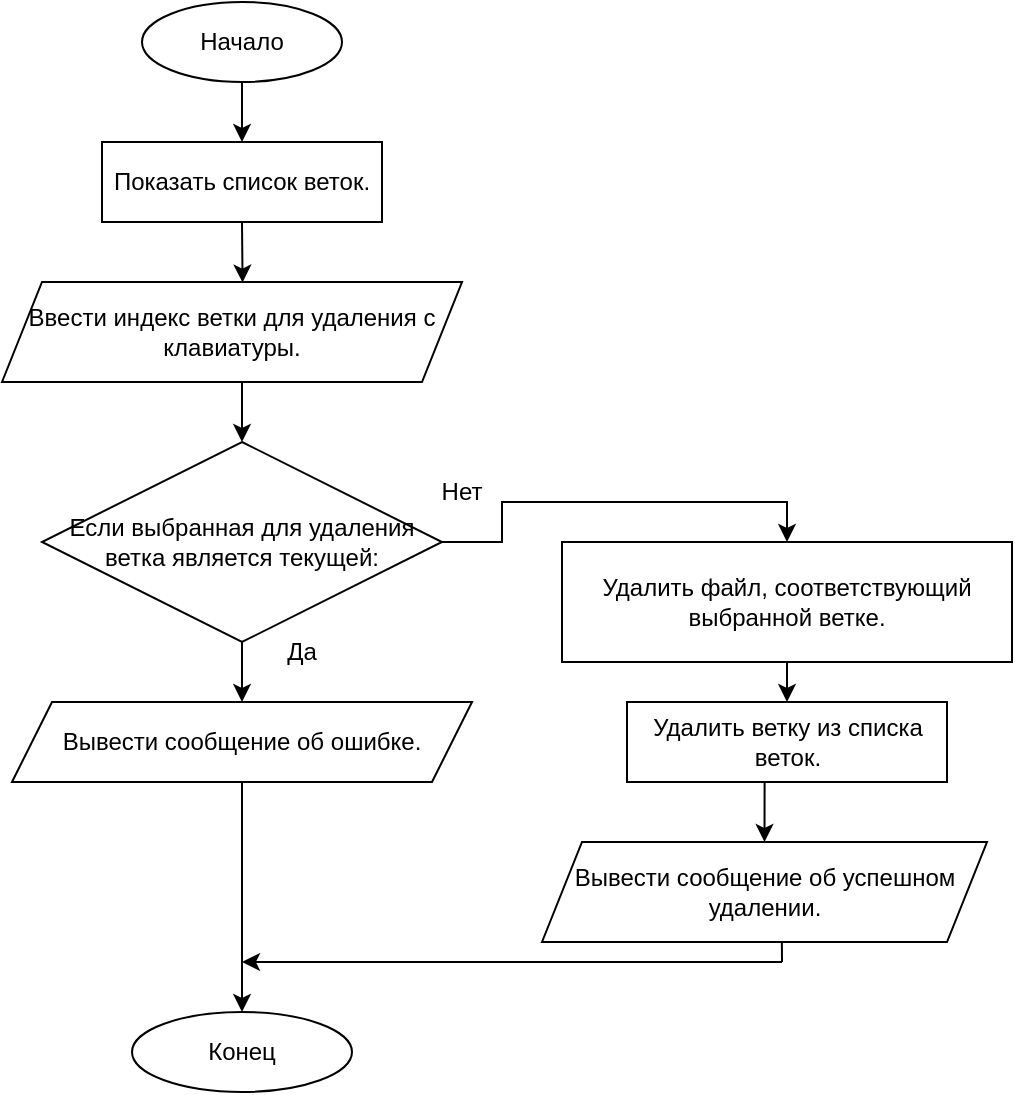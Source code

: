 <mxfile version="15.9.6" type="device"><diagram id="on4myT2PAxAFU7VEWsu_" name="Page-1"><mxGraphModel dx="813" dy="447" grid="1" gridSize="10" guides="1" tooltips="1" connect="1" arrows="1" fold="1" page="1" pageScale="1" pageWidth="827" pageHeight="1169" math="0" shadow="0"><root><mxCell id="0"/><mxCell id="1" parent="0"/><mxCell id="3Kn9PXW6wKJ9Fj8sOCaQ-5" style="edgeStyle=orthogonalEdgeStyle;rounded=0;orthogonalLoop=1;jettySize=auto;html=1;exitX=0.5;exitY=1;exitDx=0;exitDy=0;entryX=0.5;entryY=0;entryDx=0;entryDy=0;" parent="1" source="H6q0QQlhdc3PQfMeB24T-1" target="H6q0QQlhdc3PQfMeB24T-3" edge="1"><mxGeometry relative="1" as="geometry"/></mxCell><mxCell id="H6q0QQlhdc3PQfMeB24T-1" value="Начало" style="ellipse;whiteSpace=wrap;html=1;" parent="1" vertex="1"><mxGeometry x="350" y="80" width="100" height="40" as="geometry"/></mxCell><mxCell id="H6q0QQlhdc3PQfMeB24T-2" value="Конец" style="ellipse;whiteSpace=wrap;html=1;" parent="1" vertex="1"><mxGeometry x="345" y="585" width="110" height="40" as="geometry"/></mxCell><mxCell id="3Kn9PXW6wKJ9Fj8sOCaQ-6" style="edgeStyle=orthogonalEdgeStyle;rounded=0;orthogonalLoop=1;jettySize=auto;html=1;exitX=0.5;exitY=1;exitDx=0;exitDy=0;entryX=0.523;entryY=0.006;entryDx=0;entryDy=0;entryPerimeter=0;" parent="1" source="H6q0QQlhdc3PQfMeB24T-3" target="H6q0QQlhdc3PQfMeB24T-4" edge="1"><mxGeometry relative="1" as="geometry"/></mxCell><mxCell id="H6q0QQlhdc3PQfMeB24T-3" value="Показать список веток." style="rounded=0;whiteSpace=wrap;html=1;" parent="1" vertex="1"><mxGeometry x="330" y="150" width="140" height="40" as="geometry"/></mxCell><mxCell id="3Kn9PXW6wKJ9Fj8sOCaQ-7" style="edgeStyle=orthogonalEdgeStyle;rounded=0;orthogonalLoop=1;jettySize=auto;html=1;exitX=0.5;exitY=1;exitDx=0;exitDy=0;entryX=0.5;entryY=0;entryDx=0;entryDy=0;" parent="1" source="H6q0QQlhdc3PQfMeB24T-4" target="H6q0QQlhdc3PQfMeB24T-6" edge="1"><mxGeometry relative="1" as="geometry"/></mxCell><mxCell id="H6q0QQlhdc3PQfMeB24T-4" value="Ввести индекс ветки для удаления с клавиатуры." style="shape=parallelogram;perimeter=parallelogramPerimeter;whiteSpace=wrap;html=1;fixedSize=1;" parent="1" vertex="1"><mxGeometry x="280" y="220" width="230" height="50" as="geometry"/></mxCell><mxCell id="H6q0QQlhdc3PQfMeB24T-20" style="edgeStyle=orthogonalEdgeStyle;rounded=0;orthogonalLoop=1;jettySize=auto;html=1;exitX=0.5;exitY=1;exitDx=0;exitDy=0;entryX=0.5;entryY=0;entryDx=0;entryDy=0;" parent="1" source="H6q0QQlhdc3PQfMeB24T-6" target="H6q0QQlhdc3PQfMeB24T-8" edge="1"><mxGeometry relative="1" as="geometry"/></mxCell><mxCell id="EZnc9tWm5Vpar37ga-om-1" style="edgeStyle=orthogonalEdgeStyle;rounded=0;orthogonalLoop=1;jettySize=auto;html=1;exitX=1;exitY=0.5;exitDx=0;exitDy=0;entryX=0.5;entryY=0;entryDx=0;entryDy=0;" edge="1" parent="1" source="H6q0QQlhdc3PQfMeB24T-6" target="H6q0QQlhdc3PQfMeB24T-9"><mxGeometry relative="1" as="geometry"/></mxCell><mxCell id="H6q0QQlhdc3PQfMeB24T-6" value="Если выбранная для удаления ветка является текущей:" style="rhombus;whiteSpace=wrap;html=1;" parent="1" vertex="1"><mxGeometry x="300" y="300" width="200" height="100" as="geometry"/></mxCell><mxCell id="H6q0QQlhdc3PQfMeB24T-21" style="edgeStyle=orthogonalEdgeStyle;rounded=0;orthogonalLoop=1;jettySize=auto;html=1;exitX=0.5;exitY=1;exitDx=0;exitDy=0;entryX=0.5;entryY=0;entryDx=0;entryDy=0;" parent="1" source="H6q0QQlhdc3PQfMeB24T-8" target="H6q0QQlhdc3PQfMeB24T-2" edge="1"><mxGeometry relative="1" as="geometry"/></mxCell><mxCell id="H6q0QQlhdc3PQfMeB24T-8" value="Вывести сообщение об ошибке." style="shape=parallelogram;perimeter=parallelogramPerimeter;whiteSpace=wrap;html=1;fixedSize=1;" parent="1" vertex="1"><mxGeometry x="285" y="430" width="230" height="40" as="geometry"/></mxCell><mxCell id="H6q0QQlhdc3PQfMeB24T-17" style="edgeStyle=orthogonalEdgeStyle;rounded=0;orthogonalLoop=1;jettySize=auto;html=1;exitX=0.5;exitY=1;exitDx=0;exitDy=0;entryX=0.5;entryY=0;entryDx=0;entryDy=0;" parent="1" source="H6q0QQlhdc3PQfMeB24T-9" target="H6q0QQlhdc3PQfMeB24T-10" edge="1"><mxGeometry relative="1" as="geometry"/></mxCell><mxCell id="H6q0QQlhdc3PQfMeB24T-9" value="Удалить файл, соответствующий выбранной ветке." style="rounded=0;whiteSpace=wrap;html=1;" parent="1" vertex="1"><mxGeometry x="560" y="350" width="225" height="60" as="geometry"/></mxCell><mxCell id="H6q0QQlhdc3PQfMeB24T-18" style="edgeStyle=orthogonalEdgeStyle;rounded=0;orthogonalLoop=1;jettySize=auto;html=1;exitX=0.5;exitY=1;exitDx=0;exitDy=0;entryX=0.5;entryY=0;entryDx=0;entryDy=0;" parent="1" source="H6q0QQlhdc3PQfMeB24T-10" target="H6q0QQlhdc3PQfMeB24T-11" edge="1"><mxGeometry relative="1" as="geometry"/></mxCell><mxCell id="H6q0QQlhdc3PQfMeB24T-10" value="Удалить ветку из списка веток." style="rounded=0;whiteSpace=wrap;html=1;" parent="1" vertex="1"><mxGeometry x="592.5" y="430" width="160" height="40" as="geometry"/></mxCell><mxCell id="H6q0QQlhdc3PQfMeB24T-11" value="Вывести сообщение об успешном удалении." style="shape=parallelogram;perimeter=parallelogramPerimeter;whiteSpace=wrap;html=1;fixedSize=1;" parent="1" vertex="1"><mxGeometry x="550" y="500" width="222.5" height="50" as="geometry"/></mxCell><mxCell id="H6q0QQlhdc3PQfMeB24T-22" value="Да" style="text;html=1;strokeColor=none;fillColor=none;align=center;verticalAlign=middle;whiteSpace=wrap;rounded=0;" parent="1" vertex="1"><mxGeometry x="400" y="390" width="60" height="30" as="geometry"/></mxCell><mxCell id="H6q0QQlhdc3PQfMeB24T-23" value="Нет" style="text;html=1;strokeColor=none;fillColor=none;align=center;verticalAlign=middle;whiteSpace=wrap;rounded=0;" parent="1" vertex="1"><mxGeometry x="480" y="310" width="60" height="30" as="geometry"/></mxCell><mxCell id="3Kn9PXW6wKJ9Fj8sOCaQ-3" value="" style="endArrow=none;html=1;rounded=0;entryX=0.539;entryY=1;entryDx=0;entryDy=0;entryPerimeter=0;" parent="1" target="H6q0QQlhdc3PQfMeB24T-11" edge="1"><mxGeometry width="50" height="50" relative="1" as="geometry"><mxPoint x="670" y="560" as="sourcePoint"/><mxPoint x="660" y="550" as="targetPoint"/></mxGeometry></mxCell><mxCell id="3Kn9PXW6wKJ9Fj8sOCaQ-4" value="" style="endArrow=classic;html=1;rounded=0;" parent="1" edge="1"><mxGeometry width="50" height="50" relative="1" as="geometry"><mxPoint x="670" y="560" as="sourcePoint"/><mxPoint x="400" y="560" as="targetPoint"/></mxGeometry></mxCell></root></mxGraphModel></diagram></mxfile>